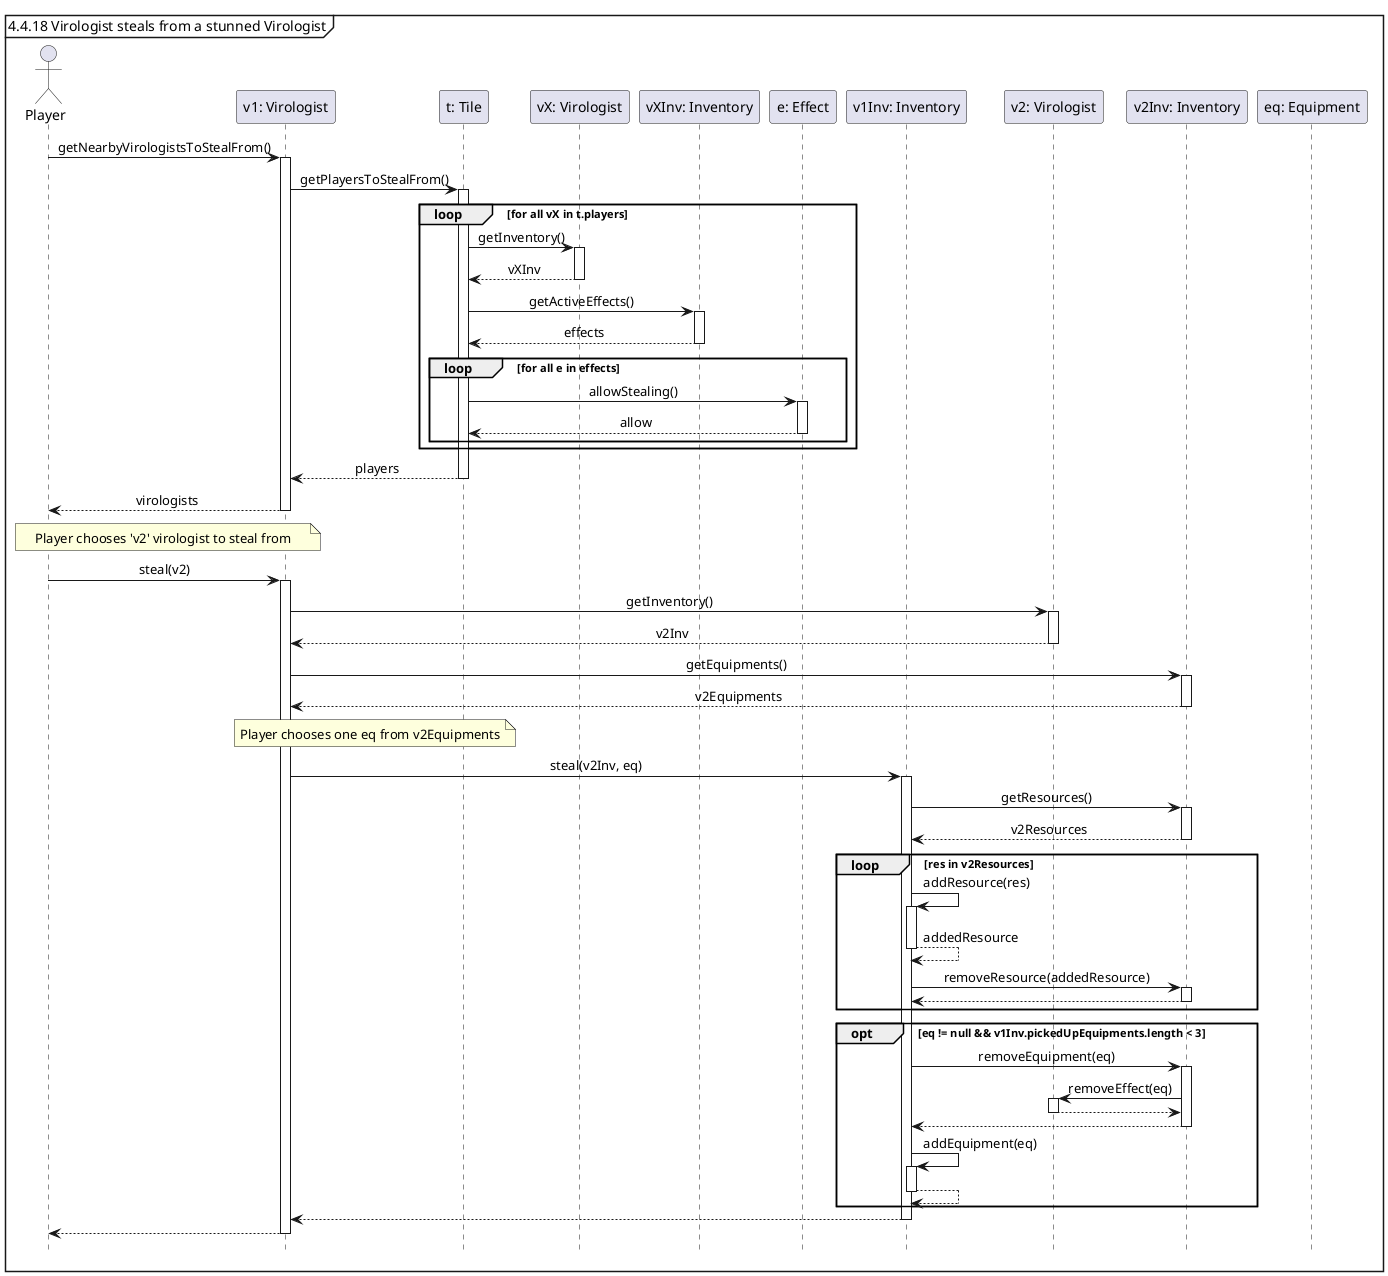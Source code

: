 @startuml
'https://plantuml.com/sequence-diagram

hide footbox
skinparam sequenceMessageAlign center

mainframe 4.4.18 Virologist steals from a stunned Virologist

actor Player as p
participant "v1: Virologist" as v1
participant "t: Tile" as t
participant "vX: Virologist" as vX
participant "vXInv: Inventory" as vXInv
participant "e: Effect" as e
participant "v1Inv: Inventory" as v1Inv
participant "v2: Virologist" as v2
participant "v2Inv: Inventory" as v2Inv
participant "eq: Equipment" as eq

p -> v1 ++ : getNearbyVirologistsToStealFrom()
    v1-> t ++ : getPlayersToStealFrom()
    loop for all vX in t.players
        t -> vX ++ : getInventory()
        return vXInv
        t -> vXInv ++ : getActiveEffects()
        return effects
        loop for all e in effects
            t -> e ++ : allowStealing()
            return allow
        end
    end
    return players
return virologists

note over p, v1 : Player chooses 'v2' virologist to steal from

p -> v1 ++ : steal(v2)
    v1 -> v2 ++ : getInventory()
    return v2Inv

    v1 -> v2Inv ++ : getEquipments()
    return v2Equipments
    note over v1, t: Player chooses one eq from v2Equipments

    v1 -> v1Inv ++ : steal(v2Inv, eq)
        v1Inv -> v2Inv ++ : getResources()
        return v2Resources

        loop res in v2Resources
            v1Inv -> v1Inv ++ : addResource(res)
            return addedResource
            v1Inv -> v2Inv ++ : removeResource(addedResource)
            return
        end
        opt eq != null && v1Inv.pickedUpEquipments.length < 3
            v1Inv -> v2Inv ++ : removeEquipment(eq)
                v2Inv -> v2 ++ : removeEffect(eq)
                return
            return
            v1Inv -> v1Inv ++ : addEquipment(eq)
            return
        end
    return
return

@enduml